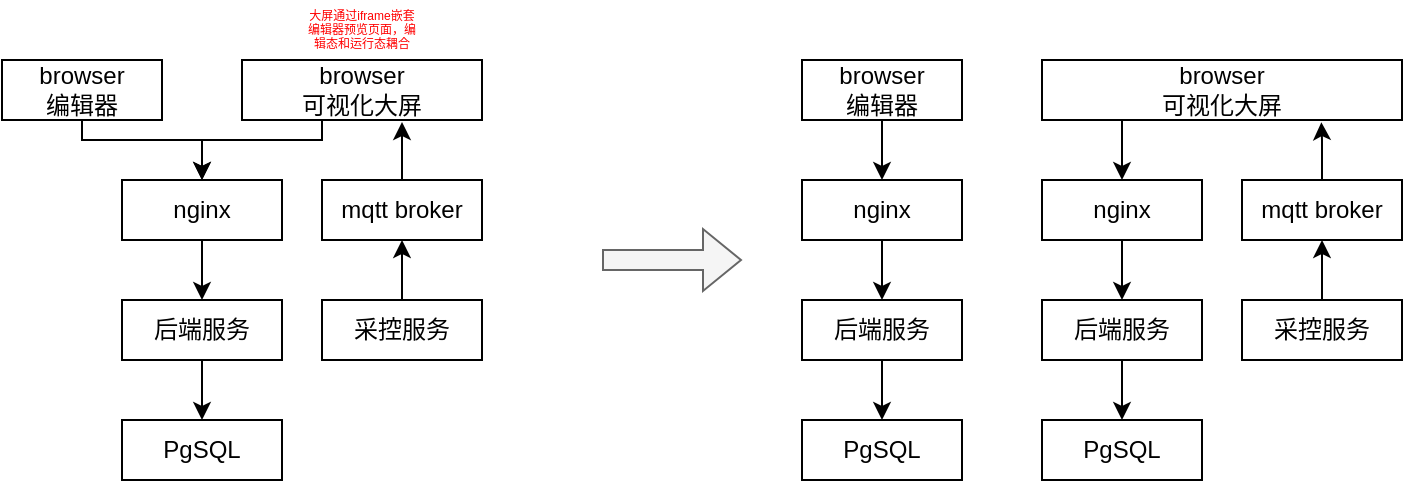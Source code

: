 <mxfile version="27.2.0">
  <diagram name="第 1 页" id="RrowjYCMAg3yWzrfn6sL">
    <mxGraphModel dx="973" dy="509" grid="1" gridSize="10" guides="1" tooltips="1" connect="1" arrows="1" fold="1" page="1" pageScale="1" pageWidth="827" pageHeight="1169" math="0" shadow="0">
      <root>
        <mxCell id="0" />
        <mxCell id="1" parent="0" />
        <mxCell id="L-mNvRZMaMMY6T2txK_F-5" style="edgeStyle=orthogonalEdgeStyle;rounded=0;orthogonalLoop=1;jettySize=auto;html=1;exitX=0.5;exitY=1;exitDx=0;exitDy=0;entryX=0.5;entryY=0;entryDx=0;entryDy=0;" parent="1" source="IATh4hYH2ArGwb8VRbbL-1" target="L-mNvRZMaMMY6T2txK_F-1" edge="1">
          <mxGeometry relative="1" as="geometry">
            <Array as="points">
              <mxPoint x="100" y="240" />
              <mxPoint x="160" y="240" />
            </Array>
          </mxGeometry>
        </mxCell>
        <mxCell id="IATh4hYH2ArGwb8VRbbL-1" value="browser&lt;div&gt;编辑器&lt;/div&gt;" style="rounded=0;whiteSpace=wrap;html=1;" parent="1" vertex="1">
          <mxGeometry x="60" y="200" width="80" height="30" as="geometry" />
        </mxCell>
        <mxCell id="L-mNvRZMaMMY6T2txK_F-6" style="edgeStyle=orthogonalEdgeStyle;rounded=0;orthogonalLoop=1;jettySize=auto;html=1;exitX=0.5;exitY=1;exitDx=0;exitDy=0;entryX=0.5;entryY=0;entryDx=0;entryDy=0;" parent="1" source="L-mNvRZMaMMY6T2txK_F-1" target="L-mNvRZMaMMY6T2txK_F-2" edge="1">
          <mxGeometry relative="1" as="geometry" />
        </mxCell>
        <mxCell id="L-mNvRZMaMMY6T2txK_F-1" value="nginx" style="rounded=0;whiteSpace=wrap;html=1;" parent="1" vertex="1">
          <mxGeometry x="120" y="260" width="80" height="30" as="geometry" />
        </mxCell>
        <mxCell id="L-mNvRZMaMMY6T2txK_F-7" style="edgeStyle=orthogonalEdgeStyle;rounded=0;orthogonalLoop=1;jettySize=auto;html=1;exitX=0.5;exitY=1;exitDx=0;exitDy=0;entryX=0.5;entryY=0;entryDx=0;entryDy=0;" parent="1" source="L-mNvRZMaMMY6T2txK_F-2" target="L-mNvRZMaMMY6T2txK_F-3" edge="1">
          <mxGeometry relative="1" as="geometry" />
        </mxCell>
        <mxCell id="L-mNvRZMaMMY6T2txK_F-2" value="后端服务" style="rounded=0;whiteSpace=wrap;html=1;" parent="1" vertex="1">
          <mxGeometry x="120" y="320" width="80" height="30" as="geometry" />
        </mxCell>
        <mxCell id="L-mNvRZMaMMY6T2txK_F-3" value="PgSQL" style="rounded=0;whiteSpace=wrap;html=1;" parent="1" vertex="1">
          <mxGeometry x="120" y="380" width="80" height="30" as="geometry" />
        </mxCell>
        <mxCell id="L-mNvRZMaMMY6T2txK_F-9" style="edgeStyle=orthogonalEdgeStyle;rounded=0;orthogonalLoop=1;jettySize=auto;html=1;exitX=0.5;exitY=1;exitDx=0;exitDy=0;entryX=0.5;entryY=0;entryDx=0;entryDy=0;" parent="1" source="L-mNvRZMaMMY6T2txK_F-8" target="L-mNvRZMaMMY6T2txK_F-1" edge="1">
          <mxGeometry relative="1" as="geometry">
            <Array as="points">
              <mxPoint x="220" y="240" />
              <mxPoint x="160" y="240" />
            </Array>
          </mxGeometry>
        </mxCell>
        <mxCell id="L-mNvRZMaMMY6T2txK_F-8" value="browser&lt;div&gt;可视化大屏&lt;/div&gt;" style="rounded=0;whiteSpace=wrap;html=1;" parent="1" vertex="1">
          <mxGeometry x="180" y="200" width="120" height="30" as="geometry" />
        </mxCell>
        <mxCell id="L-mNvRZMaMMY6T2txK_F-10" value="大屏通过iframe嵌套编辑器预览页面，编辑态和运行态耦合" style="text;html=1;align=center;verticalAlign=middle;whiteSpace=wrap;rounded=0;fontSize=6;fontColor=#FF0000;" parent="1" vertex="1">
          <mxGeometry x="210" y="170" width="60" height="30" as="geometry" />
        </mxCell>
        <mxCell id="L-mNvRZMaMMY6T2txK_F-21" style="edgeStyle=orthogonalEdgeStyle;rounded=0;orthogonalLoop=1;jettySize=auto;html=1;exitX=0.5;exitY=1;exitDx=0;exitDy=0;entryX=0.5;entryY=0;entryDx=0;entryDy=0;" parent="1" source="L-mNvRZMaMMY6T2txK_F-12" target="L-mNvRZMaMMY6T2txK_F-14" edge="1">
          <mxGeometry relative="1" as="geometry" />
        </mxCell>
        <mxCell id="L-mNvRZMaMMY6T2txK_F-12" value="browser&lt;div&gt;编辑器&lt;/div&gt;" style="rounded=0;whiteSpace=wrap;html=1;" parent="1" vertex="1">
          <mxGeometry x="460" y="200" width="80" height="30" as="geometry" />
        </mxCell>
        <mxCell id="L-mNvRZMaMMY6T2txK_F-13" style="edgeStyle=orthogonalEdgeStyle;rounded=0;orthogonalLoop=1;jettySize=auto;html=1;exitX=0.5;exitY=1;exitDx=0;exitDy=0;entryX=0.5;entryY=0;entryDx=0;entryDy=0;" parent="1" source="L-mNvRZMaMMY6T2txK_F-14" target="L-mNvRZMaMMY6T2txK_F-16" edge="1">
          <mxGeometry relative="1" as="geometry" />
        </mxCell>
        <mxCell id="L-mNvRZMaMMY6T2txK_F-14" value="nginx" style="rounded=0;whiteSpace=wrap;html=1;" parent="1" vertex="1">
          <mxGeometry x="460" y="260" width="80" height="30" as="geometry" />
        </mxCell>
        <mxCell id="L-mNvRZMaMMY6T2txK_F-15" style="edgeStyle=orthogonalEdgeStyle;rounded=0;orthogonalLoop=1;jettySize=auto;html=1;exitX=0.5;exitY=1;exitDx=0;exitDy=0;entryX=0.5;entryY=0;entryDx=0;entryDy=0;" parent="1" source="L-mNvRZMaMMY6T2txK_F-16" target="L-mNvRZMaMMY6T2txK_F-17" edge="1">
          <mxGeometry relative="1" as="geometry" />
        </mxCell>
        <mxCell id="L-mNvRZMaMMY6T2txK_F-16" value="后端服务" style="rounded=0;whiteSpace=wrap;html=1;" parent="1" vertex="1">
          <mxGeometry x="460" y="320" width="80" height="30" as="geometry" />
        </mxCell>
        <mxCell id="L-mNvRZMaMMY6T2txK_F-17" value="PgSQL" style="rounded=0;whiteSpace=wrap;html=1;" parent="1" vertex="1">
          <mxGeometry x="460" y="380" width="80" height="30" as="geometry" />
        </mxCell>
        <mxCell id="L-mNvRZMaMMY6T2txK_F-29" style="edgeStyle=orthogonalEdgeStyle;rounded=0;orthogonalLoop=1;jettySize=auto;html=1;exitX=0.25;exitY=1;exitDx=0;exitDy=0;entryX=0.5;entryY=0;entryDx=0;entryDy=0;" parent="1" source="L-mNvRZMaMMY6T2txK_F-19" target="L-mNvRZMaMMY6T2txK_F-23" edge="1">
          <mxGeometry relative="1" as="geometry" />
        </mxCell>
        <mxCell id="L-mNvRZMaMMY6T2txK_F-19" value="browser&lt;div&gt;可视化大屏&lt;/div&gt;" style="rounded=0;whiteSpace=wrap;html=1;" parent="1" vertex="1">
          <mxGeometry x="580" y="200" width="180" height="30" as="geometry" />
        </mxCell>
        <mxCell id="L-mNvRZMaMMY6T2txK_F-22" style="edgeStyle=orthogonalEdgeStyle;rounded=0;orthogonalLoop=1;jettySize=auto;html=1;exitX=0.5;exitY=1;exitDx=0;exitDy=0;entryX=0.5;entryY=0;entryDx=0;entryDy=0;" parent="1" source="L-mNvRZMaMMY6T2txK_F-23" target="L-mNvRZMaMMY6T2txK_F-25" edge="1">
          <mxGeometry relative="1" as="geometry" />
        </mxCell>
        <mxCell id="L-mNvRZMaMMY6T2txK_F-23" value="nginx" style="rounded=0;whiteSpace=wrap;html=1;" parent="1" vertex="1">
          <mxGeometry x="580" y="260" width="80" height="30" as="geometry" />
        </mxCell>
        <mxCell id="L-mNvRZMaMMY6T2txK_F-24" style="edgeStyle=orthogonalEdgeStyle;rounded=0;orthogonalLoop=1;jettySize=auto;html=1;exitX=0.5;exitY=1;exitDx=0;exitDy=0;entryX=0.5;entryY=0;entryDx=0;entryDy=0;" parent="1" source="L-mNvRZMaMMY6T2txK_F-25" target="L-mNvRZMaMMY6T2txK_F-26" edge="1">
          <mxGeometry relative="1" as="geometry" />
        </mxCell>
        <mxCell id="L-mNvRZMaMMY6T2txK_F-25" value="后端服务" style="rounded=0;whiteSpace=wrap;html=1;" parent="1" vertex="1">
          <mxGeometry x="580" y="320" width="80" height="30" as="geometry" />
        </mxCell>
        <mxCell id="L-mNvRZMaMMY6T2txK_F-26" value="PgSQL" style="rounded=0;whiteSpace=wrap;html=1;" parent="1" vertex="1">
          <mxGeometry x="580" y="380" width="80" height="30" as="geometry" />
        </mxCell>
        <mxCell id="L-mNvRZMaMMY6T2txK_F-31" value="mqtt broker" style="rounded=0;whiteSpace=wrap;html=1;" parent="1" vertex="1">
          <mxGeometry x="680" y="260" width="80" height="30" as="geometry" />
        </mxCell>
        <mxCell id="L-mNvRZMaMMY6T2txK_F-35" style="edgeStyle=orthogonalEdgeStyle;rounded=0;orthogonalLoop=1;jettySize=auto;html=1;exitX=0.5;exitY=0;exitDx=0;exitDy=0;entryX=0.5;entryY=1;entryDx=0;entryDy=0;" parent="1" source="L-mNvRZMaMMY6T2txK_F-33" target="L-mNvRZMaMMY6T2txK_F-31" edge="1">
          <mxGeometry relative="1" as="geometry" />
        </mxCell>
        <mxCell id="L-mNvRZMaMMY6T2txK_F-33" value="采控服务" style="rounded=0;whiteSpace=wrap;html=1;" parent="1" vertex="1">
          <mxGeometry x="680" y="320" width="80" height="30" as="geometry" />
        </mxCell>
        <mxCell id="L-mNvRZMaMMY6T2txK_F-36" style="edgeStyle=orthogonalEdgeStyle;rounded=0;orthogonalLoop=1;jettySize=auto;html=1;entryX=0.776;entryY=1.036;entryDx=0;entryDy=0;entryPerimeter=0;" parent="1" source="L-mNvRZMaMMY6T2txK_F-31" target="L-mNvRZMaMMY6T2txK_F-19" edge="1">
          <mxGeometry relative="1" as="geometry" />
        </mxCell>
        <mxCell id="uSH1Ilv7B8sdaTQw6GB_-1" value="mqtt broker" style="rounded=0;whiteSpace=wrap;html=1;" vertex="1" parent="1">
          <mxGeometry x="220" y="260" width="80" height="30" as="geometry" />
        </mxCell>
        <mxCell id="uSH1Ilv7B8sdaTQw6GB_-2" style="edgeStyle=orthogonalEdgeStyle;rounded=0;orthogonalLoop=1;jettySize=auto;html=1;exitX=0.5;exitY=0;exitDx=0;exitDy=0;entryX=0.5;entryY=1;entryDx=0;entryDy=0;" edge="1" parent="1" source="uSH1Ilv7B8sdaTQw6GB_-3" target="uSH1Ilv7B8sdaTQw6GB_-1">
          <mxGeometry relative="1" as="geometry" />
        </mxCell>
        <mxCell id="uSH1Ilv7B8sdaTQw6GB_-3" value="采控服务" style="rounded=0;whiteSpace=wrap;html=1;" vertex="1" parent="1">
          <mxGeometry x="220" y="320" width="80" height="30" as="geometry" />
        </mxCell>
        <mxCell id="uSH1Ilv7B8sdaTQw6GB_-4" style="edgeStyle=orthogonalEdgeStyle;rounded=0;orthogonalLoop=1;jettySize=auto;html=1;entryX=0.776;entryY=1.036;entryDx=0;entryDy=0;entryPerimeter=0;" edge="1" parent="1" source="uSH1Ilv7B8sdaTQw6GB_-1">
          <mxGeometry relative="1" as="geometry">
            <mxPoint x="260" y="231" as="targetPoint" />
          </mxGeometry>
        </mxCell>
        <mxCell id="uSH1Ilv7B8sdaTQw6GB_-5" value="" style="shape=flexArrow;endArrow=classic;html=1;rounded=0;labelBackgroundColor=#E6E6E6;fillColor=#f5f5f5;strokeColor=#666666;" edge="1" parent="1">
          <mxGeometry width="50" height="50" relative="1" as="geometry">
            <mxPoint x="360" y="300" as="sourcePoint" />
            <mxPoint x="430" y="300" as="targetPoint" />
          </mxGeometry>
        </mxCell>
      </root>
    </mxGraphModel>
  </diagram>
</mxfile>

